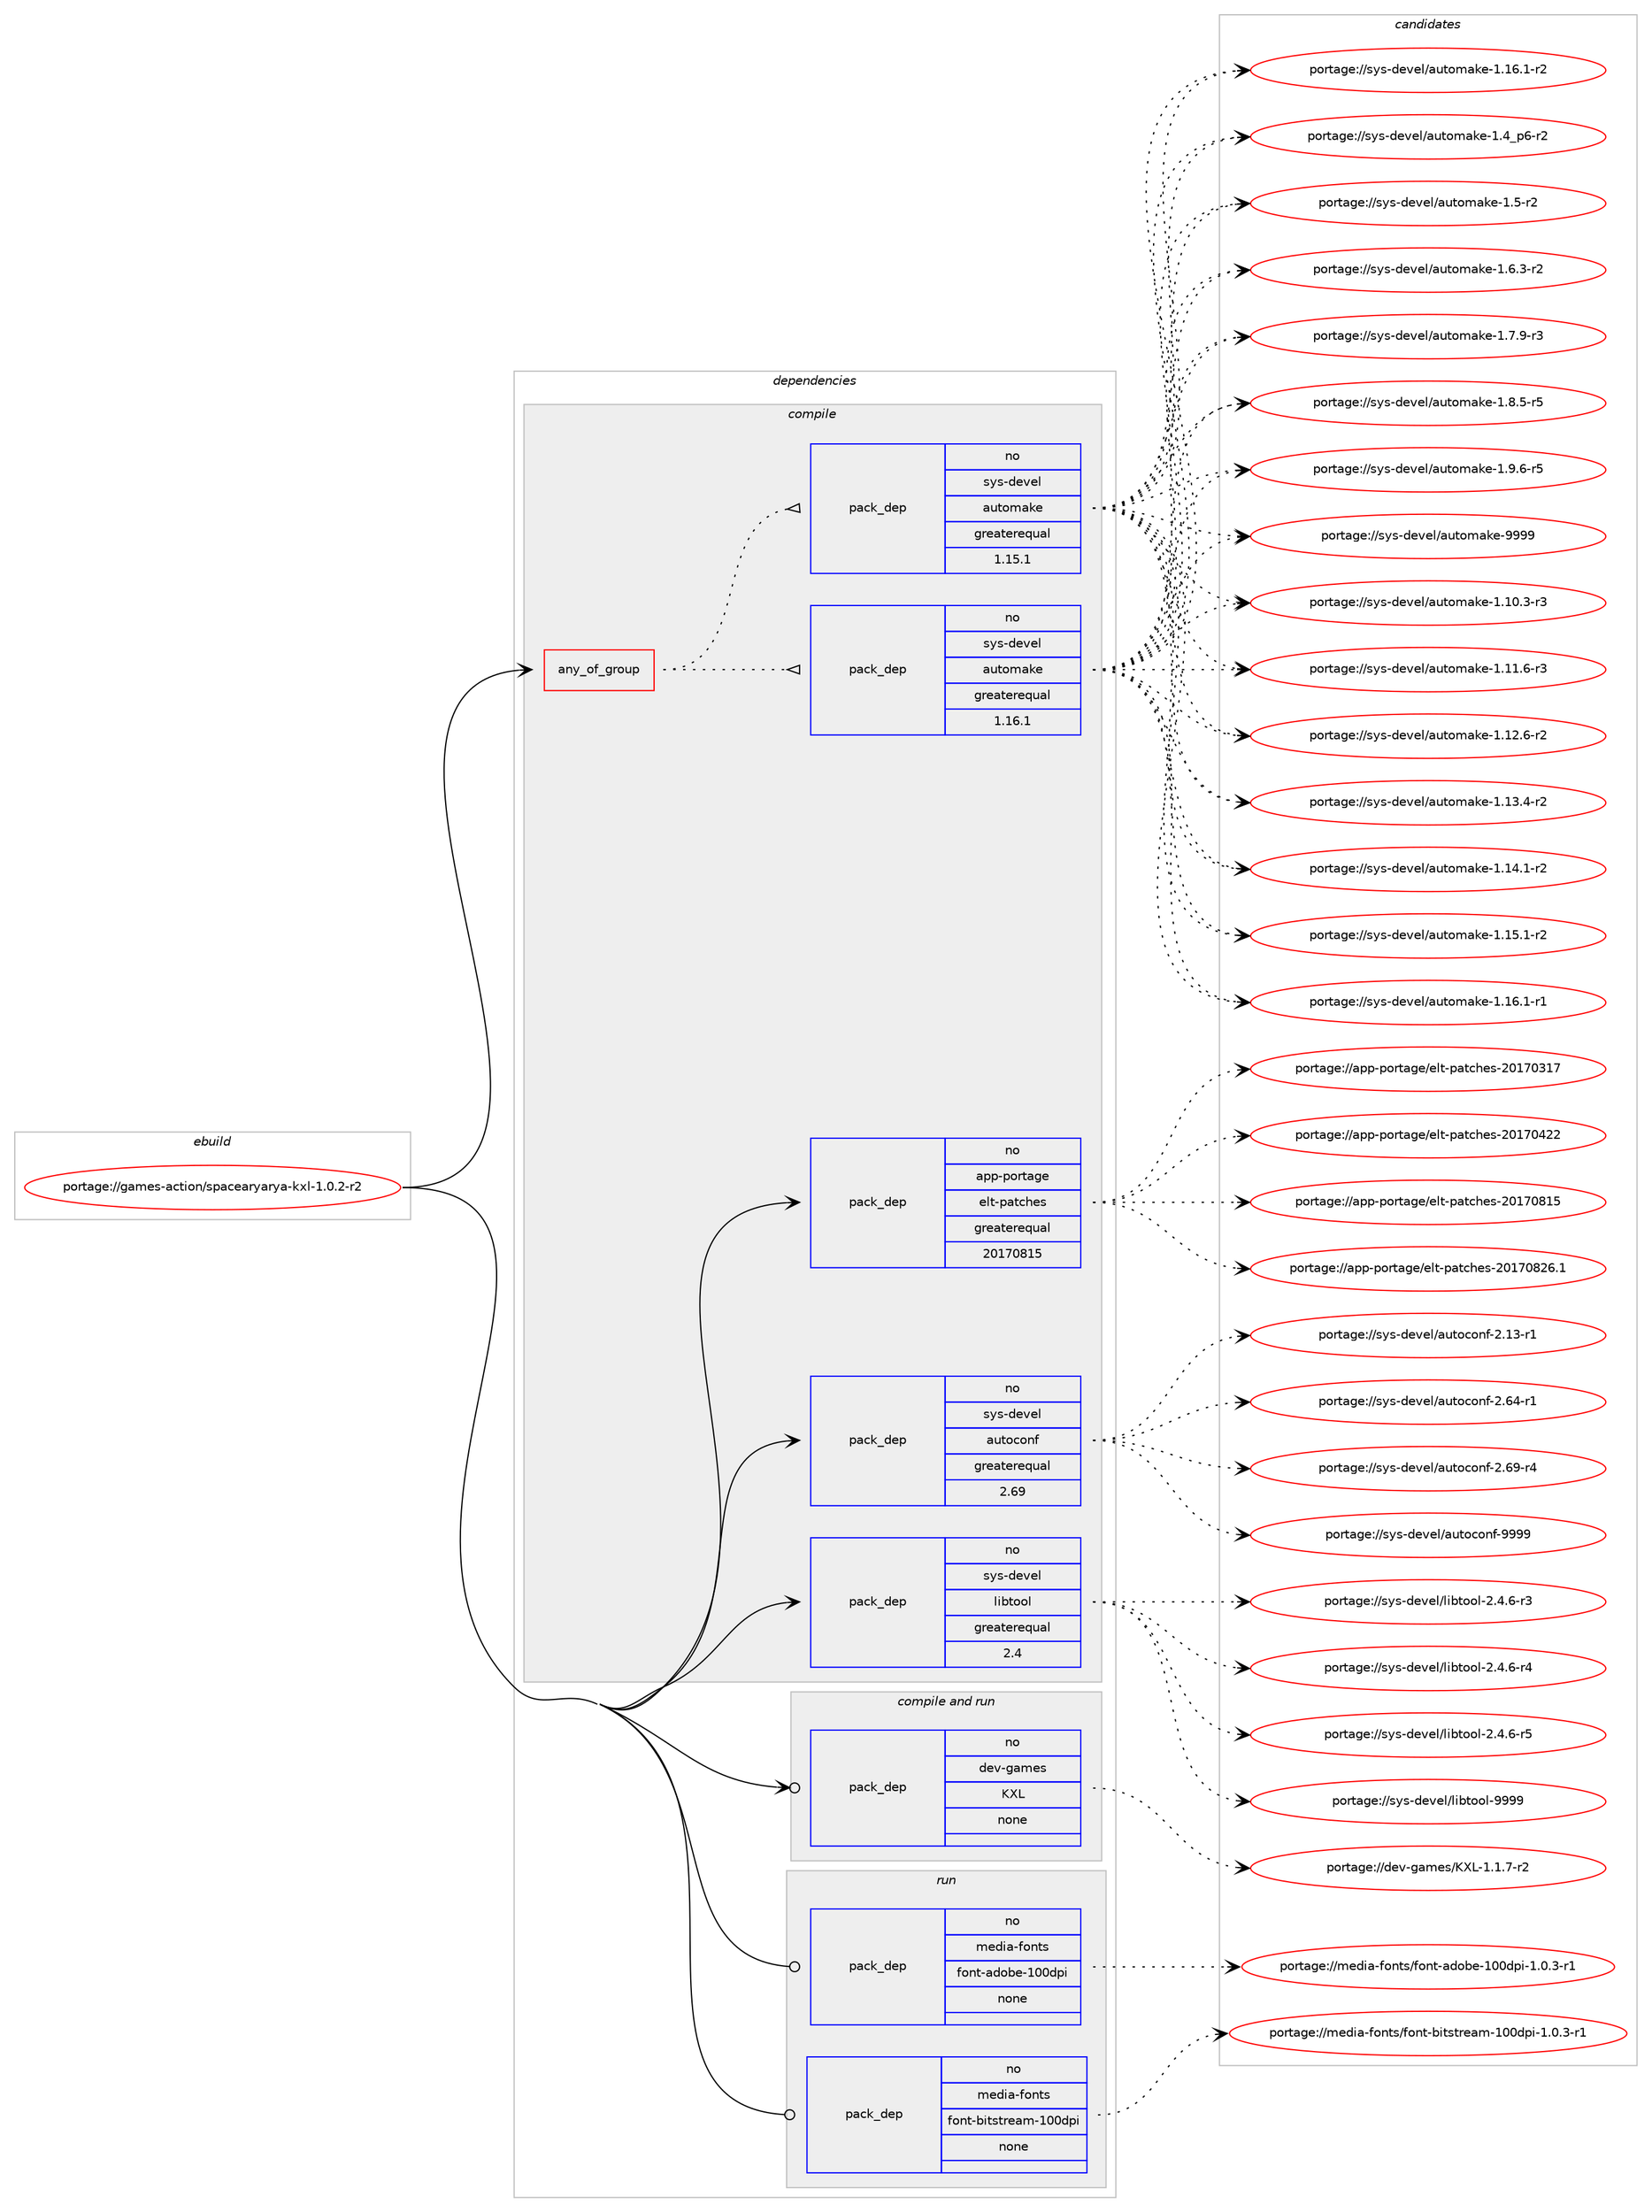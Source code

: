 digraph prolog {

# *************
# Graph options
# *************

newrank=true;
concentrate=true;
compound=true;
graph [rankdir=LR,fontname=Helvetica,fontsize=10,ranksep=1.5];#, ranksep=2.5, nodesep=0.2];
edge  [arrowhead=vee];
node  [fontname=Helvetica,fontsize=10];

# **********
# The ebuild
# **********

subgraph cluster_leftcol {
color=gray;
rank=same;
label=<<i>ebuild</i>>;
id [label="portage://games-action/spacearyarya-kxl-1.0.2-r2", color=red, width=4, href="../games-action/spacearyarya-kxl-1.0.2-r2.svg"];
}

# ****************
# The dependencies
# ****************

subgraph cluster_midcol {
color=gray;
label=<<i>dependencies</i>>;
subgraph cluster_compile {
fillcolor="#eeeeee";
style=filled;
label=<<i>compile</i>>;
subgraph any3695 {
dependency269282 [label=<<TABLE BORDER="0" CELLBORDER="1" CELLSPACING="0" CELLPADDING="4"><TR><TD CELLPADDING="10">any_of_group</TD></TR></TABLE>>, shape=none, color=red];subgraph pack192858 {
dependency269283 [label=<<TABLE BORDER="0" CELLBORDER="1" CELLSPACING="0" CELLPADDING="4" WIDTH="220"><TR><TD ROWSPAN="6" CELLPADDING="30">pack_dep</TD></TR><TR><TD WIDTH="110">no</TD></TR><TR><TD>sys-devel</TD></TR><TR><TD>automake</TD></TR><TR><TD>greaterequal</TD></TR><TR><TD>1.16.1</TD></TR></TABLE>>, shape=none, color=blue];
}
dependency269282:e -> dependency269283:w [weight=20,style="dotted",arrowhead="oinv"];
subgraph pack192859 {
dependency269284 [label=<<TABLE BORDER="0" CELLBORDER="1" CELLSPACING="0" CELLPADDING="4" WIDTH="220"><TR><TD ROWSPAN="6" CELLPADDING="30">pack_dep</TD></TR><TR><TD WIDTH="110">no</TD></TR><TR><TD>sys-devel</TD></TR><TR><TD>automake</TD></TR><TR><TD>greaterequal</TD></TR><TR><TD>1.15.1</TD></TR></TABLE>>, shape=none, color=blue];
}
dependency269282:e -> dependency269284:w [weight=20,style="dotted",arrowhead="oinv"];
}
id:e -> dependency269282:w [weight=20,style="solid",arrowhead="vee"];
subgraph pack192860 {
dependency269285 [label=<<TABLE BORDER="0" CELLBORDER="1" CELLSPACING="0" CELLPADDING="4" WIDTH="220"><TR><TD ROWSPAN="6" CELLPADDING="30">pack_dep</TD></TR><TR><TD WIDTH="110">no</TD></TR><TR><TD>app-portage</TD></TR><TR><TD>elt-patches</TD></TR><TR><TD>greaterequal</TD></TR><TR><TD>20170815</TD></TR></TABLE>>, shape=none, color=blue];
}
id:e -> dependency269285:w [weight=20,style="solid",arrowhead="vee"];
subgraph pack192861 {
dependency269286 [label=<<TABLE BORDER="0" CELLBORDER="1" CELLSPACING="0" CELLPADDING="4" WIDTH="220"><TR><TD ROWSPAN="6" CELLPADDING="30">pack_dep</TD></TR><TR><TD WIDTH="110">no</TD></TR><TR><TD>sys-devel</TD></TR><TR><TD>autoconf</TD></TR><TR><TD>greaterequal</TD></TR><TR><TD>2.69</TD></TR></TABLE>>, shape=none, color=blue];
}
id:e -> dependency269286:w [weight=20,style="solid",arrowhead="vee"];
subgraph pack192862 {
dependency269287 [label=<<TABLE BORDER="0" CELLBORDER="1" CELLSPACING="0" CELLPADDING="4" WIDTH="220"><TR><TD ROWSPAN="6" CELLPADDING="30">pack_dep</TD></TR><TR><TD WIDTH="110">no</TD></TR><TR><TD>sys-devel</TD></TR><TR><TD>libtool</TD></TR><TR><TD>greaterequal</TD></TR><TR><TD>2.4</TD></TR></TABLE>>, shape=none, color=blue];
}
id:e -> dependency269287:w [weight=20,style="solid",arrowhead="vee"];
}
subgraph cluster_compileandrun {
fillcolor="#eeeeee";
style=filled;
label=<<i>compile and run</i>>;
subgraph pack192863 {
dependency269288 [label=<<TABLE BORDER="0" CELLBORDER="1" CELLSPACING="0" CELLPADDING="4" WIDTH="220"><TR><TD ROWSPAN="6" CELLPADDING="30">pack_dep</TD></TR><TR><TD WIDTH="110">no</TD></TR><TR><TD>dev-games</TD></TR><TR><TD>KXL</TD></TR><TR><TD>none</TD></TR><TR><TD></TD></TR></TABLE>>, shape=none, color=blue];
}
id:e -> dependency269288:w [weight=20,style="solid",arrowhead="odotvee"];
}
subgraph cluster_run {
fillcolor="#eeeeee";
style=filled;
label=<<i>run</i>>;
subgraph pack192864 {
dependency269289 [label=<<TABLE BORDER="0" CELLBORDER="1" CELLSPACING="0" CELLPADDING="4" WIDTH="220"><TR><TD ROWSPAN="6" CELLPADDING="30">pack_dep</TD></TR><TR><TD WIDTH="110">no</TD></TR><TR><TD>media-fonts</TD></TR><TR><TD>font-adobe-100dpi</TD></TR><TR><TD>none</TD></TR><TR><TD></TD></TR></TABLE>>, shape=none, color=blue];
}
id:e -> dependency269289:w [weight=20,style="solid",arrowhead="odot"];
subgraph pack192865 {
dependency269290 [label=<<TABLE BORDER="0" CELLBORDER="1" CELLSPACING="0" CELLPADDING="4" WIDTH="220"><TR><TD ROWSPAN="6" CELLPADDING="30">pack_dep</TD></TR><TR><TD WIDTH="110">no</TD></TR><TR><TD>media-fonts</TD></TR><TR><TD>font-bitstream-100dpi</TD></TR><TR><TD>none</TD></TR><TR><TD></TD></TR></TABLE>>, shape=none, color=blue];
}
id:e -> dependency269290:w [weight=20,style="solid",arrowhead="odot"];
}
}

# **************
# The candidates
# **************

subgraph cluster_choices {
rank=same;
color=gray;
label=<<i>candidates</i>>;

subgraph choice192858 {
color=black;
nodesep=1;
choiceportage11512111545100101118101108479711711611110997107101454946494846514511451 [label="portage://sys-devel/automake-1.10.3-r3", color=red, width=4,href="../sys-devel/automake-1.10.3-r3.svg"];
choiceportage11512111545100101118101108479711711611110997107101454946494946544511451 [label="portage://sys-devel/automake-1.11.6-r3", color=red, width=4,href="../sys-devel/automake-1.11.6-r3.svg"];
choiceportage11512111545100101118101108479711711611110997107101454946495046544511450 [label="portage://sys-devel/automake-1.12.6-r2", color=red, width=4,href="../sys-devel/automake-1.12.6-r2.svg"];
choiceportage11512111545100101118101108479711711611110997107101454946495146524511450 [label="portage://sys-devel/automake-1.13.4-r2", color=red, width=4,href="../sys-devel/automake-1.13.4-r2.svg"];
choiceportage11512111545100101118101108479711711611110997107101454946495246494511450 [label="portage://sys-devel/automake-1.14.1-r2", color=red, width=4,href="../sys-devel/automake-1.14.1-r2.svg"];
choiceportage11512111545100101118101108479711711611110997107101454946495346494511450 [label="portage://sys-devel/automake-1.15.1-r2", color=red, width=4,href="../sys-devel/automake-1.15.1-r2.svg"];
choiceportage11512111545100101118101108479711711611110997107101454946495446494511449 [label="portage://sys-devel/automake-1.16.1-r1", color=red, width=4,href="../sys-devel/automake-1.16.1-r1.svg"];
choiceportage11512111545100101118101108479711711611110997107101454946495446494511450 [label="portage://sys-devel/automake-1.16.1-r2", color=red, width=4,href="../sys-devel/automake-1.16.1-r2.svg"];
choiceportage115121115451001011181011084797117116111109971071014549465295112544511450 [label="portage://sys-devel/automake-1.4_p6-r2", color=red, width=4,href="../sys-devel/automake-1.4_p6-r2.svg"];
choiceportage11512111545100101118101108479711711611110997107101454946534511450 [label="portage://sys-devel/automake-1.5-r2", color=red, width=4,href="../sys-devel/automake-1.5-r2.svg"];
choiceportage115121115451001011181011084797117116111109971071014549465446514511450 [label="portage://sys-devel/automake-1.6.3-r2", color=red, width=4,href="../sys-devel/automake-1.6.3-r2.svg"];
choiceportage115121115451001011181011084797117116111109971071014549465546574511451 [label="portage://sys-devel/automake-1.7.9-r3", color=red, width=4,href="../sys-devel/automake-1.7.9-r3.svg"];
choiceportage115121115451001011181011084797117116111109971071014549465646534511453 [label="portage://sys-devel/automake-1.8.5-r5", color=red, width=4,href="../sys-devel/automake-1.8.5-r5.svg"];
choiceportage115121115451001011181011084797117116111109971071014549465746544511453 [label="portage://sys-devel/automake-1.9.6-r5", color=red, width=4,href="../sys-devel/automake-1.9.6-r5.svg"];
choiceportage115121115451001011181011084797117116111109971071014557575757 [label="portage://sys-devel/automake-9999", color=red, width=4,href="../sys-devel/automake-9999.svg"];
dependency269283:e -> choiceportage11512111545100101118101108479711711611110997107101454946494846514511451:w [style=dotted,weight="100"];
dependency269283:e -> choiceportage11512111545100101118101108479711711611110997107101454946494946544511451:w [style=dotted,weight="100"];
dependency269283:e -> choiceportage11512111545100101118101108479711711611110997107101454946495046544511450:w [style=dotted,weight="100"];
dependency269283:e -> choiceportage11512111545100101118101108479711711611110997107101454946495146524511450:w [style=dotted,weight="100"];
dependency269283:e -> choiceportage11512111545100101118101108479711711611110997107101454946495246494511450:w [style=dotted,weight="100"];
dependency269283:e -> choiceportage11512111545100101118101108479711711611110997107101454946495346494511450:w [style=dotted,weight="100"];
dependency269283:e -> choiceportage11512111545100101118101108479711711611110997107101454946495446494511449:w [style=dotted,weight="100"];
dependency269283:e -> choiceportage11512111545100101118101108479711711611110997107101454946495446494511450:w [style=dotted,weight="100"];
dependency269283:e -> choiceportage115121115451001011181011084797117116111109971071014549465295112544511450:w [style=dotted,weight="100"];
dependency269283:e -> choiceportage11512111545100101118101108479711711611110997107101454946534511450:w [style=dotted,weight="100"];
dependency269283:e -> choiceportage115121115451001011181011084797117116111109971071014549465446514511450:w [style=dotted,weight="100"];
dependency269283:e -> choiceportage115121115451001011181011084797117116111109971071014549465546574511451:w [style=dotted,weight="100"];
dependency269283:e -> choiceportage115121115451001011181011084797117116111109971071014549465646534511453:w [style=dotted,weight="100"];
dependency269283:e -> choiceportage115121115451001011181011084797117116111109971071014549465746544511453:w [style=dotted,weight="100"];
dependency269283:e -> choiceportage115121115451001011181011084797117116111109971071014557575757:w [style=dotted,weight="100"];
}
subgraph choice192859 {
color=black;
nodesep=1;
choiceportage11512111545100101118101108479711711611110997107101454946494846514511451 [label="portage://sys-devel/automake-1.10.3-r3", color=red, width=4,href="../sys-devel/automake-1.10.3-r3.svg"];
choiceportage11512111545100101118101108479711711611110997107101454946494946544511451 [label="portage://sys-devel/automake-1.11.6-r3", color=red, width=4,href="../sys-devel/automake-1.11.6-r3.svg"];
choiceportage11512111545100101118101108479711711611110997107101454946495046544511450 [label="portage://sys-devel/automake-1.12.6-r2", color=red, width=4,href="../sys-devel/automake-1.12.6-r2.svg"];
choiceportage11512111545100101118101108479711711611110997107101454946495146524511450 [label="portage://sys-devel/automake-1.13.4-r2", color=red, width=4,href="../sys-devel/automake-1.13.4-r2.svg"];
choiceportage11512111545100101118101108479711711611110997107101454946495246494511450 [label="portage://sys-devel/automake-1.14.1-r2", color=red, width=4,href="../sys-devel/automake-1.14.1-r2.svg"];
choiceportage11512111545100101118101108479711711611110997107101454946495346494511450 [label="portage://sys-devel/automake-1.15.1-r2", color=red, width=4,href="../sys-devel/automake-1.15.1-r2.svg"];
choiceportage11512111545100101118101108479711711611110997107101454946495446494511449 [label="portage://sys-devel/automake-1.16.1-r1", color=red, width=4,href="../sys-devel/automake-1.16.1-r1.svg"];
choiceportage11512111545100101118101108479711711611110997107101454946495446494511450 [label="portage://sys-devel/automake-1.16.1-r2", color=red, width=4,href="../sys-devel/automake-1.16.1-r2.svg"];
choiceportage115121115451001011181011084797117116111109971071014549465295112544511450 [label="portage://sys-devel/automake-1.4_p6-r2", color=red, width=4,href="../sys-devel/automake-1.4_p6-r2.svg"];
choiceportage11512111545100101118101108479711711611110997107101454946534511450 [label="portage://sys-devel/automake-1.5-r2", color=red, width=4,href="../sys-devel/automake-1.5-r2.svg"];
choiceportage115121115451001011181011084797117116111109971071014549465446514511450 [label="portage://sys-devel/automake-1.6.3-r2", color=red, width=4,href="../sys-devel/automake-1.6.3-r2.svg"];
choiceportage115121115451001011181011084797117116111109971071014549465546574511451 [label="portage://sys-devel/automake-1.7.9-r3", color=red, width=4,href="../sys-devel/automake-1.7.9-r3.svg"];
choiceportage115121115451001011181011084797117116111109971071014549465646534511453 [label="portage://sys-devel/automake-1.8.5-r5", color=red, width=4,href="../sys-devel/automake-1.8.5-r5.svg"];
choiceportage115121115451001011181011084797117116111109971071014549465746544511453 [label="portage://sys-devel/automake-1.9.6-r5", color=red, width=4,href="../sys-devel/automake-1.9.6-r5.svg"];
choiceportage115121115451001011181011084797117116111109971071014557575757 [label="portage://sys-devel/automake-9999", color=red, width=4,href="../sys-devel/automake-9999.svg"];
dependency269284:e -> choiceportage11512111545100101118101108479711711611110997107101454946494846514511451:w [style=dotted,weight="100"];
dependency269284:e -> choiceportage11512111545100101118101108479711711611110997107101454946494946544511451:w [style=dotted,weight="100"];
dependency269284:e -> choiceportage11512111545100101118101108479711711611110997107101454946495046544511450:w [style=dotted,weight="100"];
dependency269284:e -> choiceportage11512111545100101118101108479711711611110997107101454946495146524511450:w [style=dotted,weight="100"];
dependency269284:e -> choiceportage11512111545100101118101108479711711611110997107101454946495246494511450:w [style=dotted,weight="100"];
dependency269284:e -> choiceportage11512111545100101118101108479711711611110997107101454946495346494511450:w [style=dotted,weight="100"];
dependency269284:e -> choiceportage11512111545100101118101108479711711611110997107101454946495446494511449:w [style=dotted,weight="100"];
dependency269284:e -> choiceportage11512111545100101118101108479711711611110997107101454946495446494511450:w [style=dotted,weight="100"];
dependency269284:e -> choiceportage115121115451001011181011084797117116111109971071014549465295112544511450:w [style=dotted,weight="100"];
dependency269284:e -> choiceportage11512111545100101118101108479711711611110997107101454946534511450:w [style=dotted,weight="100"];
dependency269284:e -> choiceportage115121115451001011181011084797117116111109971071014549465446514511450:w [style=dotted,weight="100"];
dependency269284:e -> choiceportage115121115451001011181011084797117116111109971071014549465546574511451:w [style=dotted,weight="100"];
dependency269284:e -> choiceportage115121115451001011181011084797117116111109971071014549465646534511453:w [style=dotted,weight="100"];
dependency269284:e -> choiceportage115121115451001011181011084797117116111109971071014549465746544511453:w [style=dotted,weight="100"];
dependency269284:e -> choiceportage115121115451001011181011084797117116111109971071014557575757:w [style=dotted,weight="100"];
}
subgraph choice192860 {
color=black;
nodesep=1;
choiceportage97112112451121111141169710310147101108116451129711699104101115455048495548514955 [label="portage://app-portage/elt-patches-20170317", color=red, width=4,href="../app-portage/elt-patches-20170317.svg"];
choiceportage97112112451121111141169710310147101108116451129711699104101115455048495548525050 [label="portage://app-portage/elt-patches-20170422", color=red, width=4,href="../app-portage/elt-patches-20170422.svg"];
choiceportage97112112451121111141169710310147101108116451129711699104101115455048495548564953 [label="portage://app-portage/elt-patches-20170815", color=red, width=4,href="../app-portage/elt-patches-20170815.svg"];
choiceportage971121124511211111411697103101471011081164511297116991041011154550484955485650544649 [label="portage://app-portage/elt-patches-20170826.1", color=red, width=4,href="../app-portage/elt-patches-20170826.1.svg"];
dependency269285:e -> choiceportage97112112451121111141169710310147101108116451129711699104101115455048495548514955:w [style=dotted,weight="100"];
dependency269285:e -> choiceportage97112112451121111141169710310147101108116451129711699104101115455048495548525050:w [style=dotted,weight="100"];
dependency269285:e -> choiceportage97112112451121111141169710310147101108116451129711699104101115455048495548564953:w [style=dotted,weight="100"];
dependency269285:e -> choiceportage971121124511211111411697103101471011081164511297116991041011154550484955485650544649:w [style=dotted,weight="100"];
}
subgraph choice192861 {
color=black;
nodesep=1;
choiceportage1151211154510010111810110847971171161119911111010245504649514511449 [label="portage://sys-devel/autoconf-2.13-r1", color=red, width=4,href="../sys-devel/autoconf-2.13-r1.svg"];
choiceportage1151211154510010111810110847971171161119911111010245504654524511449 [label="portage://sys-devel/autoconf-2.64-r1", color=red, width=4,href="../sys-devel/autoconf-2.64-r1.svg"];
choiceportage1151211154510010111810110847971171161119911111010245504654574511452 [label="portage://sys-devel/autoconf-2.69-r4", color=red, width=4,href="../sys-devel/autoconf-2.69-r4.svg"];
choiceportage115121115451001011181011084797117116111991111101024557575757 [label="portage://sys-devel/autoconf-9999", color=red, width=4,href="../sys-devel/autoconf-9999.svg"];
dependency269286:e -> choiceportage1151211154510010111810110847971171161119911111010245504649514511449:w [style=dotted,weight="100"];
dependency269286:e -> choiceportage1151211154510010111810110847971171161119911111010245504654524511449:w [style=dotted,weight="100"];
dependency269286:e -> choiceportage1151211154510010111810110847971171161119911111010245504654574511452:w [style=dotted,weight="100"];
dependency269286:e -> choiceportage115121115451001011181011084797117116111991111101024557575757:w [style=dotted,weight="100"];
}
subgraph choice192862 {
color=black;
nodesep=1;
choiceportage1151211154510010111810110847108105981161111111084550465246544511451 [label="portage://sys-devel/libtool-2.4.6-r3", color=red, width=4,href="../sys-devel/libtool-2.4.6-r3.svg"];
choiceportage1151211154510010111810110847108105981161111111084550465246544511452 [label="portage://sys-devel/libtool-2.4.6-r4", color=red, width=4,href="../sys-devel/libtool-2.4.6-r4.svg"];
choiceportage1151211154510010111810110847108105981161111111084550465246544511453 [label="portage://sys-devel/libtool-2.4.6-r5", color=red, width=4,href="../sys-devel/libtool-2.4.6-r5.svg"];
choiceportage1151211154510010111810110847108105981161111111084557575757 [label="portage://sys-devel/libtool-9999", color=red, width=4,href="../sys-devel/libtool-9999.svg"];
dependency269287:e -> choiceportage1151211154510010111810110847108105981161111111084550465246544511451:w [style=dotted,weight="100"];
dependency269287:e -> choiceportage1151211154510010111810110847108105981161111111084550465246544511452:w [style=dotted,weight="100"];
dependency269287:e -> choiceportage1151211154510010111810110847108105981161111111084550465246544511453:w [style=dotted,weight="100"];
dependency269287:e -> choiceportage1151211154510010111810110847108105981161111111084557575757:w [style=dotted,weight="100"];
}
subgraph choice192863 {
color=black;
nodesep=1;
choiceportage1001011184510397109101115477588764549464946554511450 [label="portage://dev-games/KXL-1.1.7-r2", color=red, width=4,href="../dev-games/KXL-1.1.7-r2.svg"];
dependency269288:e -> choiceportage1001011184510397109101115477588764549464946554511450:w [style=dotted,weight="100"];
}
subgraph choice192864 {
color=black;
nodesep=1;
choiceportage109101100105974510211111011611547102111110116459710011198101454948481001121054549464846514511449 [label="portage://media-fonts/font-adobe-100dpi-1.0.3-r1", color=red, width=4,href="../media-fonts/font-adobe-100dpi-1.0.3-r1.svg"];
dependency269289:e -> choiceportage109101100105974510211111011611547102111110116459710011198101454948481001121054549464846514511449:w [style=dotted,weight="100"];
}
subgraph choice192865 {
color=black;
nodesep=1;
choiceportage109101100105974510211111011611547102111110116459810511611511611410197109454948481001121054549464846514511449 [label="portage://media-fonts/font-bitstream-100dpi-1.0.3-r1", color=red, width=4,href="../media-fonts/font-bitstream-100dpi-1.0.3-r1.svg"];
dependency269290:e -> choiceportage109101100105974510211111011611547102111110116459810511611511611410197109454948481001121054549464846514511449:w [style=dotted,weight="100"];
}
}

}
